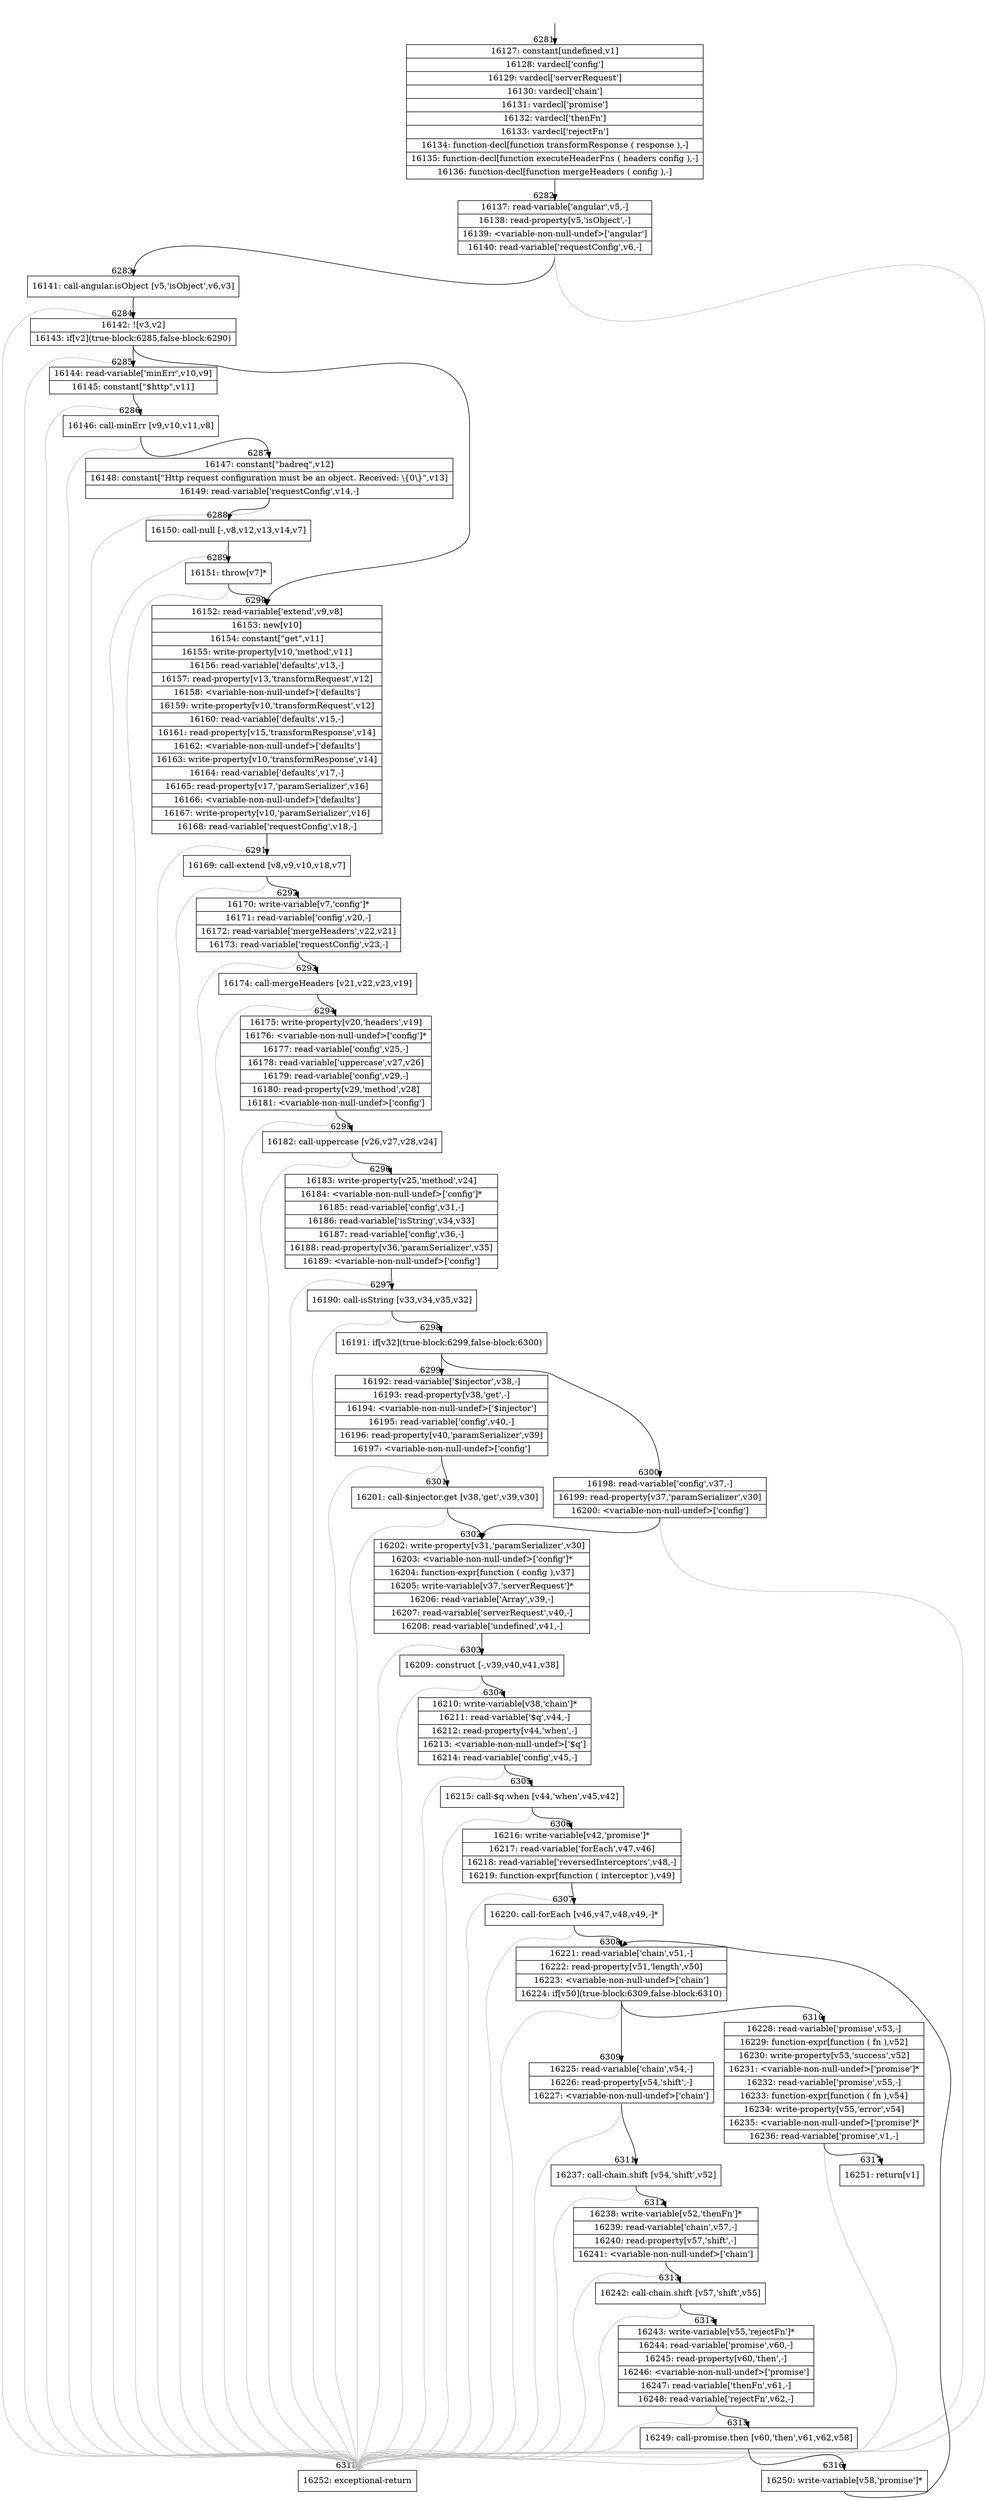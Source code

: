 digraph {
rankdir="TD"
BB_entry461[shape=none,label=""];
BB_entry461 -> BB6281 [tailport=s, headport=n, headlabel="    6281"]
BB6281 [shape=record label="{16127: constant[undefined,v1]|16128: vardecl['config']|16129: vardecl['serverRequest']|16130: vardecl['chain']|16131: vardecl['promise']|16132: vardecl['thenFn']|16133: vardecl['rejectFn']|16134: function-decl[function transformResponse ( response ),-]|16135: function-decl[function executeHeaderFns ( headers config ),-]|16136: function-decl[function mergeHeaders ( config ),-]}" ] 
BB6281 -> BB6282 [tailport=s, headport=n, headlabel="      6282"]
BB6282 [shape=record label="{16137: read-variable['angular',v5,-]|16138: read-property[v5,'isObject',-]|16139: \<variable-non-null-undef\>['angular']|16140: read-variable['requestConfig',v6,-]}" ] 
BB6282 -> BB6283 [tailport=s, headport=n, headlabel="      6283"]
BB6282 -> BB6318 [tailport=s, headport=n, color=gray, headlabel="      6318"]
BB6283 [shape=record label="{16141: call-angular.isObject [v5,'isObject',v6,v3]}" ] 
BB6283 -> BB6284 [tailport=s, headport=n, headlabel="      6284"]
BB6283 -> BB6318 [tailport=s, headport=n, color=gray]
BB6284 [shape=record label="{16142: ![v3,v2]|16143: if[v2](true-block:6285,false-block:6290)}" ] 
BB6284 -> BB6285 [tailport=s, headport=n, headlabel="      6285"]
BB6284 -> BB6290 [tailport=s, headport=n, headlabel="      6290"]
BB6284 -> BB6318 [tailport=s, headport=n, color=gray]
BB6285 [shape=record label="{16144: read-variable['minErr',v10,v9]|16145: constant[\"$http\",v11]}" ] 
BB6285 -> BB6286 [tailport=s, headport=n, headlabel="      6286"]
BB6285 -> BB6318 [tailport=s, headport=n, color=gray]
BB6286 [shape=record label="{16146: call-minErr [v9,v10,v11,v8]}" ] 
BB6286 -> BB6287 [tailport=s, headport=n, headlabel="      6287"]
BB6286 -> BB6318 [tailport=s, headport=n, color=gray]
BB6287 [shape=record label="{16147: constant[\"badreq\",v12]|16148: constant[\"Http request configuration must be an object.  Received: \\\{0\\\}\",v13]|16149: read-variable['requestConfig',v14,-]}" ] 
BB6287 -> BB6288 [tailport=s, headport=n, headlabel="      6288"]
BB6287 -> BB6318 [tailport=s, headport=n, color=gray]
BB6288 [shape=record label="{16150: call-null [-,v8,v12,v13,v14,v7]}" ] 
BB6288 -> BB6289 [tailport=s, headport=n, headlabel="      6289"]
BB6288 -> BB6318 [tailport=s, headport=n, color=gray]
BB6289 [shape=record label="{16151: throw[v7]*}" ] 
BB6289 -> BB6290 [tailport=s, headport=n]
BB6289 -> BB6318 [tailport=s, headport=n, color=gray]
BB6290 [shape=record label="{16152: read-variable['extend',v9,v8]|16153: new[v10]|16154: constant[\"get\",v11]|16155: write-property[v10,'method',v11]|16156: read-variable['defaults',v13,-]|16157: read-property[v13,'transformRequest',v12]|16158: \<variable-non-null-undef\>['defaults']|16159: write-property[v10,'transformRequest',v12]|16160: read-variable['defaults',v15,-]|16161: read-property[v15,'transformResponse',v14]|16162: \<variable-non-null-undef\>['defaults']|16163: write-property[v10,'transformResponse',v14]|16164: read-variable['defaults',v17,-]|16165: read-property[v17,'paramSerializer',v16]|16166: \<variable-non-null-undef\>['defaults']|16167: write-property[v10,'paramSerializer',v16]|16168: read-variable['requestConfig',v18,-]}" ] 
BB6290 -> BB6291 [tailport=s, headport=n, headlabel="      6291"]
BB6290 -> BB6318 [tailport=s, headport=n, color=gray]
BB6291 [shape=record label="{16169: call-extend [v8,v9,v10,v18,v7]}" ] 
BB6291 -> BB6292 [tailport=s, headport=n, headlabel="      6292"]
BB6291 -> BB6318 [tailport=s, headport=n, color=gray]
BB6292 [shape=record label="{16170: write-variable[v7,'config']*|16171: read-variable['config',v20,-]|16172: read-variable['mergeHeaders',v22,v21]|16173: read-variable['requestConfig',v23,-]}" ] 
BB6292 -> BB6293 [tailport=s, headport=n, headlabel="      6293"]
BB6292 -> BB6318 [tailport=s, headport=n, color=gray]
BB6293 [shape=record label="{16174: call-mergeHeaders [v21,v22,v23,v19]}" ] 
BB6293 -> BB6294 [tailport=s, headport=n, headlabel="      6294"]
BB6293 -> BB6318 [tailport=s, headport=n, color=gray]
BB6294 [shape=record label="{16175: write-property[v20,'headers',v19]|16176: \<variable-non-null-undef\>['config']*|16177: read-variable['config',v25,-]|16178: read-variable['uppercase',v27,v26]|16179: read-variable['config',v29,-]|16180: read-property[v29,'method',v28]|16181: \<variable-non-null-undef\>['config']}" ] 
BB6294 -> BB6295 [tailport=s, headport=n, headlabel="      6295"]
BB6294 -> BB6318 [tailport=s, headport=n, color=gray]
BB6295 [shape=record label="{16182: call-uppercase [v26,v27,v28,v24]}" ] 
BB6295 -> BB6296 [tailport=s, headport=n, headlabel="      6296"]
BB6295 -> BB6318 [tailport=s, headport=n, color=gray]
BB6296 [shape=record label="{16183: write-property[v25,'method',v24]|16184: \<variable-non-null-undef\>['config']*|16185: read-variable['config',v31,-]|16186: read-variable['isString',v34,v33]|16187: read-variable['config',v36,-]|16188: read-property[v36,'paramSerializer',v35]|16189: \<variable-non-null-undef\>['config']}" ] 
BB6296 -> BB6297 [tailport=s, headport=n, headlabel="      6297"]
BB6296 -> BB6318 [tailport=s, headport=n, color=gray]
BB6297 [shape=record label="{16190: call-isString [v33,v34,v35,v32]}" ] 
BB6297 -> BB6298 [tailport=s, headport=n, headlabel="      6298"]
BB6297 -> BB6318 [tailport=s, headport=n, color=gray]
BB6298 [shape=record label="{16191: if[v32](true-block:6299,false-block:6300)}" ] 
BB6298 -> BB6299 [tailport=s, headport=n, headlabel="      6299"]
BB6298 -> BB6300 [tailport=s, headport=n, headlabel="      6300"]
BB6299 [shape=record label="{16192: read-variable['$injector',v38,-]|16193: read-property[v38,'get',-]|16194: \<variable-non-null-undef\>['$injector']|16195: read-variable['config',v40,-]|16196: read-property[v40,'paramSerializer',v39]|16197: \<variable-non-null-undef\>['config']}" ] 
BB6299 -> BB6301 [tailport=s, headport=n, headlabel="      6301"]
BB6299 -> BB6318 [tailport=s, headport=n, color=gray]
BB6300 [shape=record label="{16198: read-variable['config',v37,-]|16199: read-property[v37,'paramSerializer',v30]|16200: \<variable-non-null-undef\>['config']}" ] 
BB6300 -> BB6302 [tailport=s, headport=n, headlabel="      6302"]
BB6300 -> BB6318 [tailport=s, headport=n, color=gray]
BB6301 [shape=record label="{16201: call-$injector.get [v38,'get',v39,v30]}" ] 
BB6301 -> BB6302 [tailport=s, headport=n]
BB6301 -> BB6318 [tailport=s, headport=n, color=gray]
BB6302 [shape=record label="{16202: write-property[v31,'paramSerializer',v30]|16203: \<variable-non-null-undef\>['config']*|16204: function-expr[function ( config ),v37]|16205: write-variable[v37,'serverRequest']*|16206: read-variable['Array',v39,-]|16207: read-variable['serverRequest',v40,-]|16208: read-variable['undefined',v41,-]}" ] 
BB6302 -> BB6303 [tailport=s, headport=n, headlabel="      6303"]
BB6302 -> BB6318 [tailport=s, headport=n, color=gray]
BB6303 [shape=record label="{16209: construct [-,v39,v40,v41,v38]}" ] 
BB6303 -> BB6304 [tailport=s, headport=n, headlabel="      6304"]
BB6303 -> BB6318 [tailport=s, headport=n, color=gray]
BB6304 [shape=record label="{16210: write-variable[v38,'chain']*|16211: read-variable['$q',v44,-]|16212: read-property[v44,'when',-]|16213: \<variable-non-null-undef\>['$q']|16214: read-variable['config',v45,-]}" ] 
BB6304 -> BB6305 [tailport=s, headport=n, headlabel="      6305"]
BB6304 -> BB6318 [tailport=s, headport=n, color=gray]
BB6305 [shape=record label="{16215: call-$q.when [v44,'when',v45,v42]}" ] 
BB6305 -> BB6306 [tailport=s, headport=n, headlabel="      6306"]
BB6305 -> BB6318 [tailport=s, headport=n, color=gray]
BB6306 [shape=record label="{16216: write-variable[v42,'promise']*|16217: read-variable['forEach',v47,v46]|16218: read-variable['reversedInterceptors',v48,-]|16219: function-expr[function ( interceptor ),v49]}" ] 
BB6306 -> BB6307 [tailport=s, headport=n, headlabel="      6307"]
BB6306 -> BB6318 [tailport=s, headport=n, color=gray]
BB6307 [shape=record label="{16220: call-forEach [v46,v47,v48,v49,-]*}" ] 
BB6307 -> BB6308 [tailport=s, headport=n, headlabel="      6308"]
BB6307 -> BB6318 [tailport=s, headport=n, color=gray]
BB6308 [shape=record label="{16221: read-variable['chain',v51,-]|16222: read-property[v51,'length',v50]|16223: \<variable-non-null-undef\>['chain']|16224: if[v50](true-block:6309,false-block:6310)}" ] 
BB6308 -> BB6309 [tailport=s, headport=n, headlabel="      6309"]
BB6308 -> BB6310 [tailport=s, headport=n, headlabel="      6310"]
BB6308 -> BB6318 [tailport=s, headport=n, color=gray]
BB6309 [shape=record label="{16225: read-variable['chain',v54,-]|16226: read-property[v54,'shift',-]|16227: \<variable-non-null-undef\>['chain']}" ] 
BB6309 -> BB6311 [tailport=s, headport=n, headlabel="      6311"]
BB6309 -> BB6318 [tailport=s, headport=n, color=gray]
BB6310 [shape=record label="{16228: read-variable['promise',v53,-]|16229: function-expr[function ( fn ),v52]|16230: write-property[v53,'success',v52]|16231: \<variable-non-null-undef\>['promise']*|16232: read-variable['promise',v55,-]|16233: function-expr[function ( fn ),v54]|16234: write-property[v55,'error',v54]|16235: \<variable-non-null-undef\>['promise']*|16236: read-variable['promise',v1,-]}" ] 
BB6310 -> BB6317 [tailport=s, headport=n, headlabel="      6317"]
BB6310 -> BB6318 [tailport=s, headport=n, color=gray]
BB6311 [shape=record label="{16237: call-chain.shift [v54,'shift',v52]}" ] 
BB6311 -> BB6312 [tailport=s, headport=n, headlabel="      6312"]
BB6311 -> BB6318 [tailport=s, headport=n, color=gray]
BB6312 [shape=record label="{16238: write-variable[v52,'thenFn']*|16239: read-variable['chain',v57,-]|16240: read-property[v57,'shift',-]|16241: \<variable-non-null-undef\>['chain']}" ] 
BB6312 -> BB6313 [tailport=s, headport=n, headlabel="      6313"]
BB6312 -> BB6318 [tailport=s, headport=n, color=gray]
BB6313 [shape=record label="{16242: call-chain.shift [v57,'shift',v55]}" ] 
BB6313 -> BB6314 [tailport=s, headport=n, headlabel="      6314"]
BB6313 -> BB6318 [tailport=s, headport=n, color=gray]
BB6314 [shape=record label="{16243: write-variable[v55,'rejectFn']*|16244: read-variable['promise',v60,-]|16245: read-property[v60,'then',-]|16246: \<variable-non-null-undef\>['promise']|16247: read-variable['thenFn',v61,-]|16248: read-variable['rejectFn',v62,-]}" ] 
BB6314 -> BB6315 [tailport=s, headport=n, headlabel="      6315"]
BB6314 -> BB6318 [tailport=s, headport=n, color=gray]
BB6315 [shape=record label="{16249: call-promise.then [v60,'then',v61,v62,v58]}" ] 
BB6315 -> BB6316 [tailport=s, headport=n, headlabel="      6316"]
BB6315 -> BB6318 [tailport=s, headport=n, color=gray]
BB6316 [shape=record label="{16250: write-variable[v58,'promise']*}" ] 
BB6316 -> BB6308 [tailport=s, headport=n]
BB6317 [shape=record label="{16251: return[v1]}" ] 
BB6318 [shape=record label="{16252: exceptional-return}" ] 
//#$~ 10142
}
